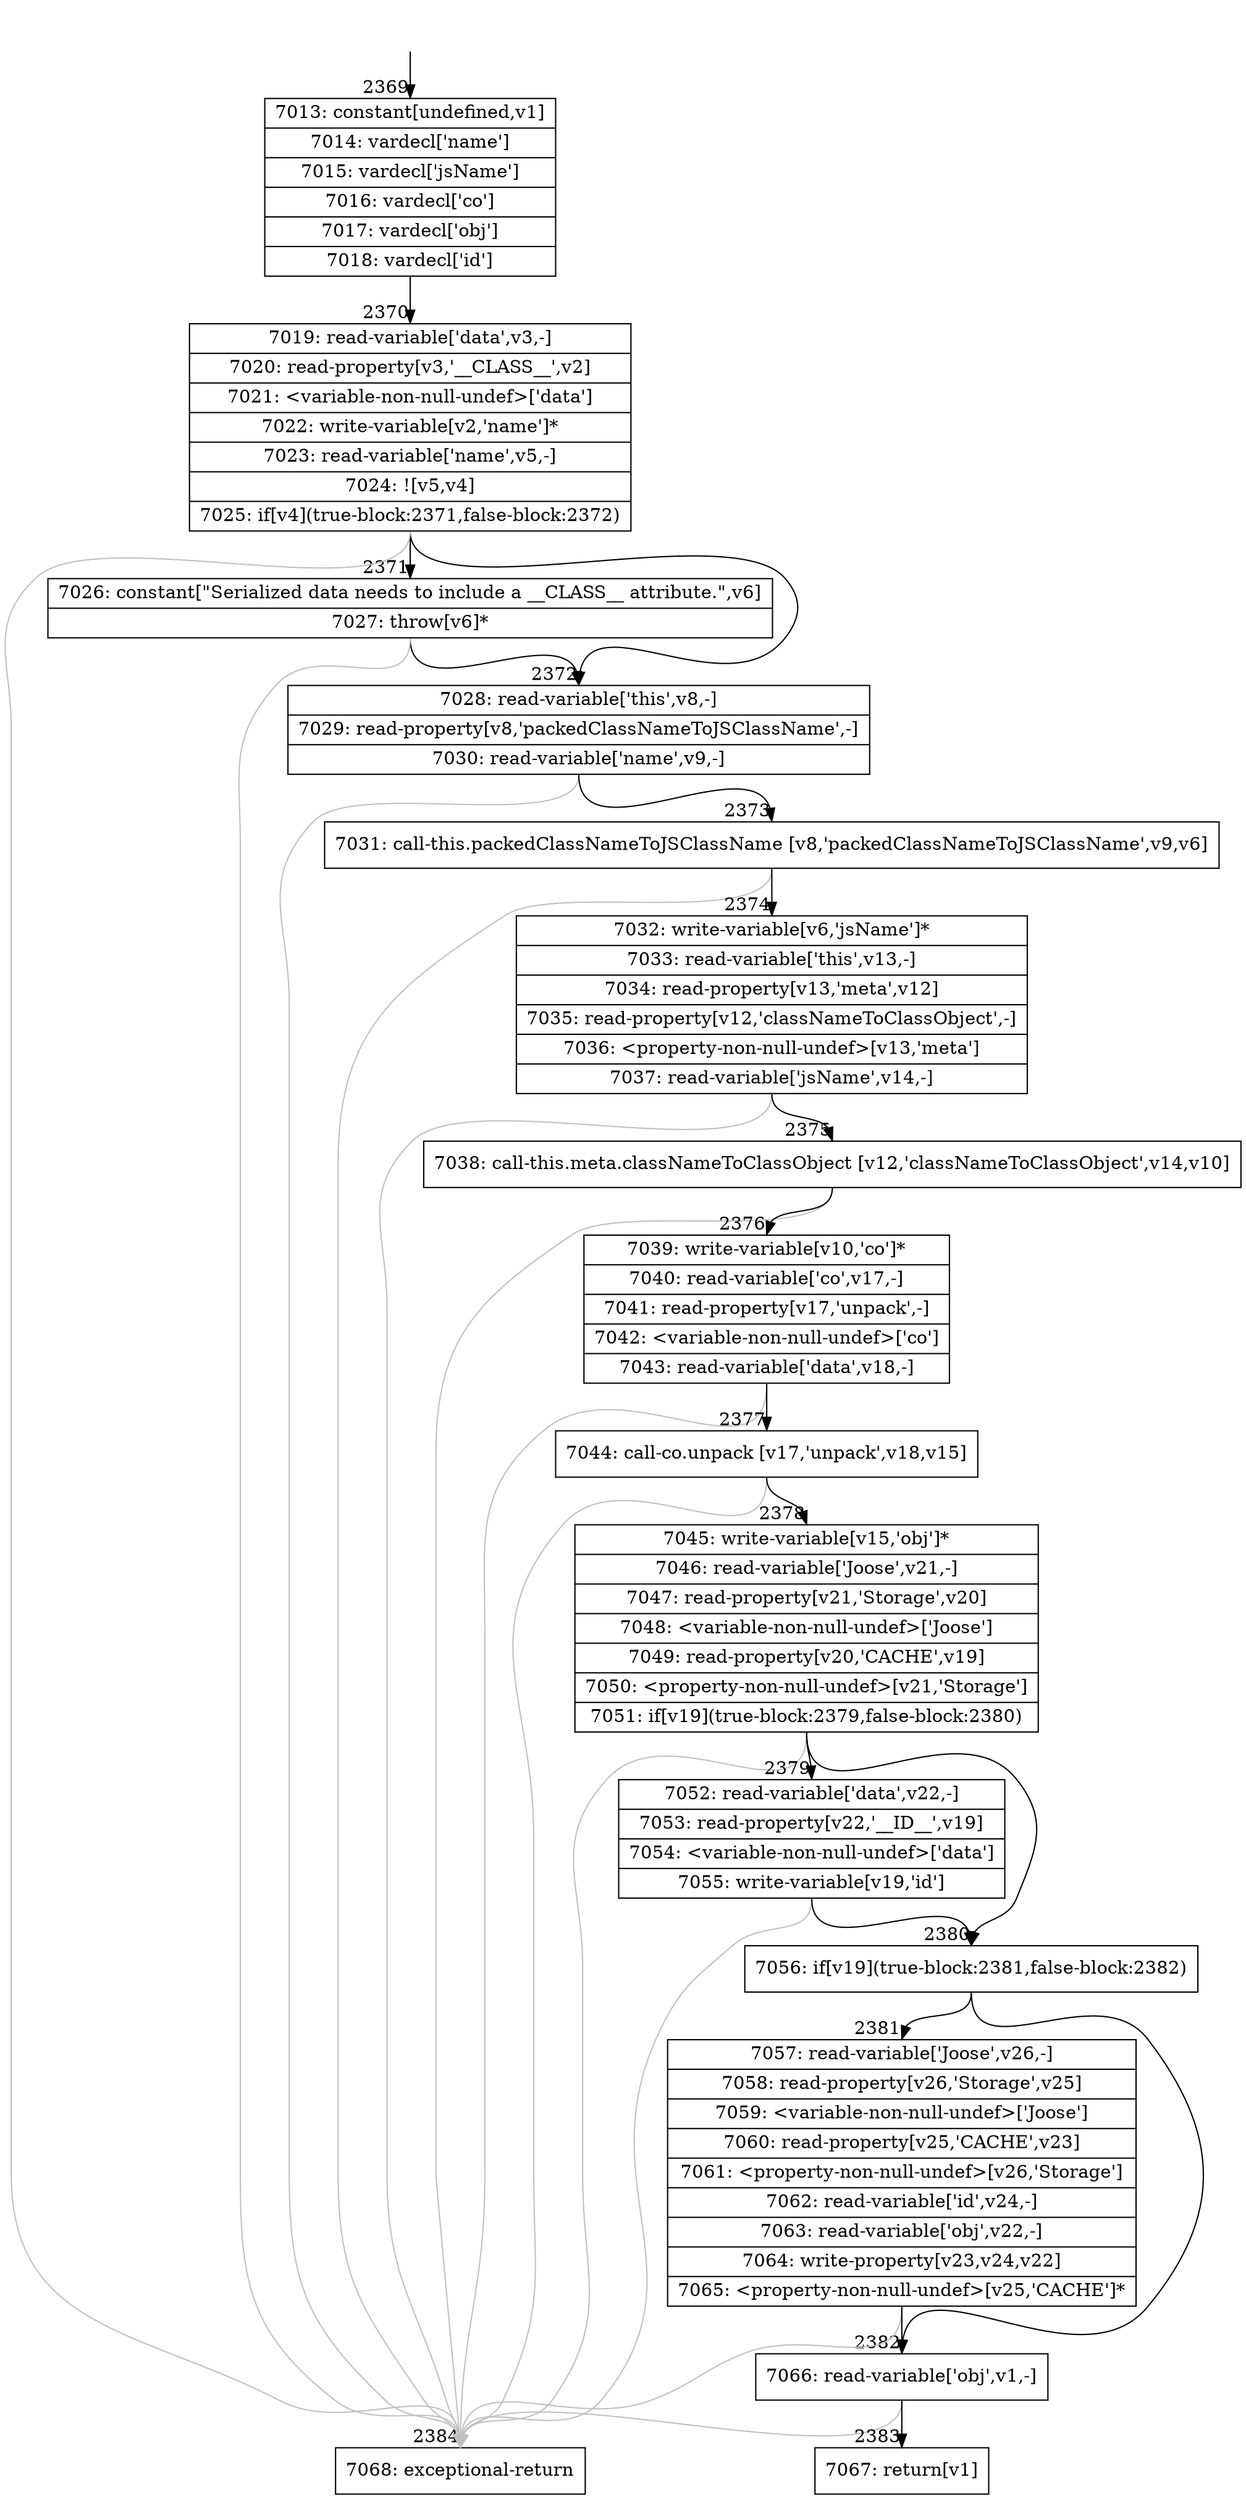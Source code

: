digraph {
rankdir="TD"
BB_entry261[shape=none,label=""];
BB_entry261 -> BB2369 [tailport=s, headport=n, headlabel="    2369"]
BB2369 [shape=record label="{7013: constant[undefined,v1]|7014: vardecl['name']|7015: vardecl['jsName']|7016: vardecl['co']|7017: vardecl['obj']|7018: vardecl['id']}" ] 
BB2369 -> BB2370 [tailport=s, headport=n, headlabel="      2370"]
BB2370 [shape=record label="{7019: read-variable['data',v3,-]|7020: read-property[v3,'__CLASS__',v2]|7021: \<variable-non-null-undef\>['data']|7022: write-variable[v2,'name']*|7023: read-variable['name',v5,-]|7024: ![v5,v4]|7025: if[v4](true-block:2371,false-block:2372)}" ] 
BB2370 -> BB2371 [tailport=s, headport=n, headlabel="      2371"]
BB2370 -> BB2372 [tailport=s, headport=n, headlabel="      2372"]
BB2370 -> BB2384 [tailport=s, headport=n, color=gray, headlabel="      2384"]
BB2371 [shape=record label="{7026: constant[\"Serialized data needs to include a __CLASS__ attribute.\",v6]|7027: throw[v6]*}" ] 
BB2371 -> BB2372 [tailport=s, headport=n]
BB2371 -> BB2384 [tailport=s, headport=n, color=gray]
BB2372 [shape=record label="{7028: read-variable['this',v8,-]|7029: read-property[v8,'packedClassNameToJSClassName',-]|7030: read-variable['name',v9,-]}" ] 
BB2372 -> BB2373 [tailport=s, headport=n, headlabel="      2373"]
BB2372 -> BB2384 [tailport=s, headport=n, color=gray]
BB2373 [shape=record label="{7031: call-this.packedClassNameToJSClassName [v8,'packedClassNameToJSClassName',v9,v6]}" ] 
BB2373 -> BB2374 [tailport=s, headport=n, headlabel="      2374"]
BB2373 -> BB2384 [tailport=s, headport=n, color=gray]
BB2374 [shape=record label="{7032: write-variable[v6,'jsName']*|7033: read-variable['this',v13,-]|7034: read-property[v13,'meta',v12]|7035: read-property[v12,'classNameToClassObject',-]|7036: \<property-non-null-undef\>[v13,'meta']|7037: read-variable['jsName',v14,-]}" ] 
BB2374 -> BB2375 [tailport=s, headport=n, headlabel="      2375"]
BB2374 -> BB2384 [tailport=s, headport=n, color=gray]
BB2375 [shape=record label="{7038: call-this.meta.classNameToClassObject [v12,'classNameToClassObject',v14,v10]}" ] 
BB2375 -> BB2376 [tailport=s, headport=n, headlabel="      2376"]
BB2375 -> BB2384 [tailport=s, headport=n, color=gray]
BB2376 [shape=record label="{7039: write-variable[v10,'co']*|7040: read-variable['co',v17,-]|7041: read-property[v17,'unpack',-]|7042: \<variable-non-null-undef\>['co']|7043: read-variable['data',v18,-]}" ] 
BB2376 -> BB2377 [tailport=s, headport=n, headlabel="      2377"]
BB2376 -> BB2384 [tailport=s, headport=n, color=gray]
BB2377 [shape=record label="{7044: call-co.unpack [v17,'unpack',v18,v15]}" ] 
BB2377 -> BB2378 [tailport=s, headport=n, headlabel="      2378"]
BB2377 -> BB2384 [tailport=s, headport=n, color=gray]
BB2378 [shape=record label="{7045: write-variable[v15,'obj']*|7046: read-variable['Joose',v21,-]|7047: read-property[v21,'Storage',v20]|7048: \<variable-non-null-undef\>['Joose']|7049: read-property[v20,'CACHE',v19]|7050: \<property-non-null-undef\>[v21,'Storage']|7051: if[v19](true-block:2379,false-block:2380)}" ] 
BB2378 -> BB2380 [tailport=s, headport=n, headlabel="      2380"]
BB2378 -> BB2379 [tailport=s, headport=n, headlabel="      2379"]
BB2378 -> BB2384 [tailport=s, headport=n, color=gray]
BB2379 [shape=record label="{7052: read-variable['data',v22,-]|7053: read-property[v22,'__ID__',v19]|7054: \<variable-non-null-undef\>['data']|7055: write-variable[v19,'id']}" ] 
BB2379 -> BB2380 [tailport=s, headport=n]
BB2379 -> BB2384 [tailport=s, headport=n, color=gray]
BB2380 [shape=record label="{7056: if[v19](true-block:2381,false-block:2382)}" ] 
BB2380 -> BB2381 [tailport=s, headport=n, headlabel="      2381"]
BB2380 -> BB2382 [tailport=s, headport=n, headlabel="      2382"]
BB2381 [shape=record label="{7057: read-variable['Joose',v26,-]|7058: read-property[v26,'Storage',v25]|7059: \<variable-non-null-undef\>['Joose']|7060: read-property[v25,'CACHE',v23]|7061: \<property-non-null-undef\>[v26,'Storage']|7062: read-variable['id',v24,-]|7063: read-variable['obj',v22,-]|7064: write-property[v23,v24,v22]|7065: \<property-non-null-undef\>[v25,'CACHE']*}" ] 
BB2381 -> BB2382 [tailport=s, headport=n]
BB2381 -> BB2384 [tailport=s, headport=n, color=gray]
BB2382 [shape=record label="{7066: read-variable['obj',v1,-]}" ] 
BB2382 -> BB2383 [tailport=s, headport=n, headlabel="      2383"]
BB2382 -> BB2384 [tailport=s, headport=n, color=gray]
BB2383 [shape=record label="{7067: return[v1]}" ] 
BB2384 [shape=record label="{7068: exceptional-return}" ] 
//#$~ 2782
}

